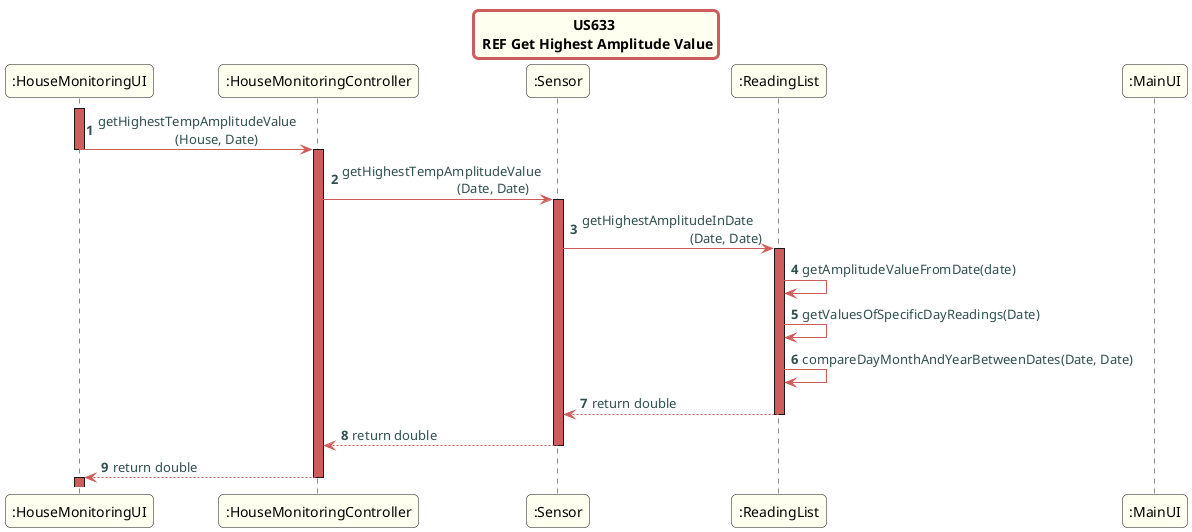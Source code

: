 @startuml
skinparam titleBorderRoundCorner 10
skinparam titleBorderThickness 3
skinparam titleBorderColor indianred
skinparam titleBackgroundColor ivory
skinparam FontName quicksand

skinparam actor {
  BorderColor indianred
  }

skinparam sequence {
  LifeLineBackgroundColor indianred
  ParticipantBackgroundColor ivory
}

skinparam roundcorner 10

skinparam component {
  arrowThickness 1
  ArrowFontName Verdana
  ArrowColor indianred
  ArrowFontColor darkslategrey
}

title US633 \n REF Get Highest Amplitude Value
autonumber

activate ":HouseMonitoringUI"
":HouseMonitoringUI" -> ":HouseMonitoringController": getHighestTempAmplitudeValue\n                       (House, Date)
deactivate ":HouseMonitoringUI"
activate ":HouseMonitoringController"

":HouseMonitoringController" -> ":Sensor": getHighestTempAmplitudeValue\n                                  (Date, Date)
activate ":Sensor"
":Sensor" -> ":ReadingList": getHighestAmplitudeInDate\n                                (Date, Date)

activate ":ReadingList"
":ReadingList"->":ReadingList":getAmplitudeValueFromDate(date)
":ReadingList"->":ReadingList": getValuesOfSpecificDayReadings(Date)
":ReadingList"->":ReadingList": compareDayMonthAndYearBetweenDates(Date, Date)

":ReadingList" --> ":Sensor": return double
deactivate ":ReadingList"
":Sensor" --> ":HouseMonitoringController": return double
deactivate ":Sensor"

":HouseMonitoringController" --> ":HouseMonitoringUI": return double
deactivate ":HouseMonitoringController"
activate ":HouseMonitoringUI"

deactivate ":HouseMonitoringUI"

deactivate ":MainUI"


@enduml
